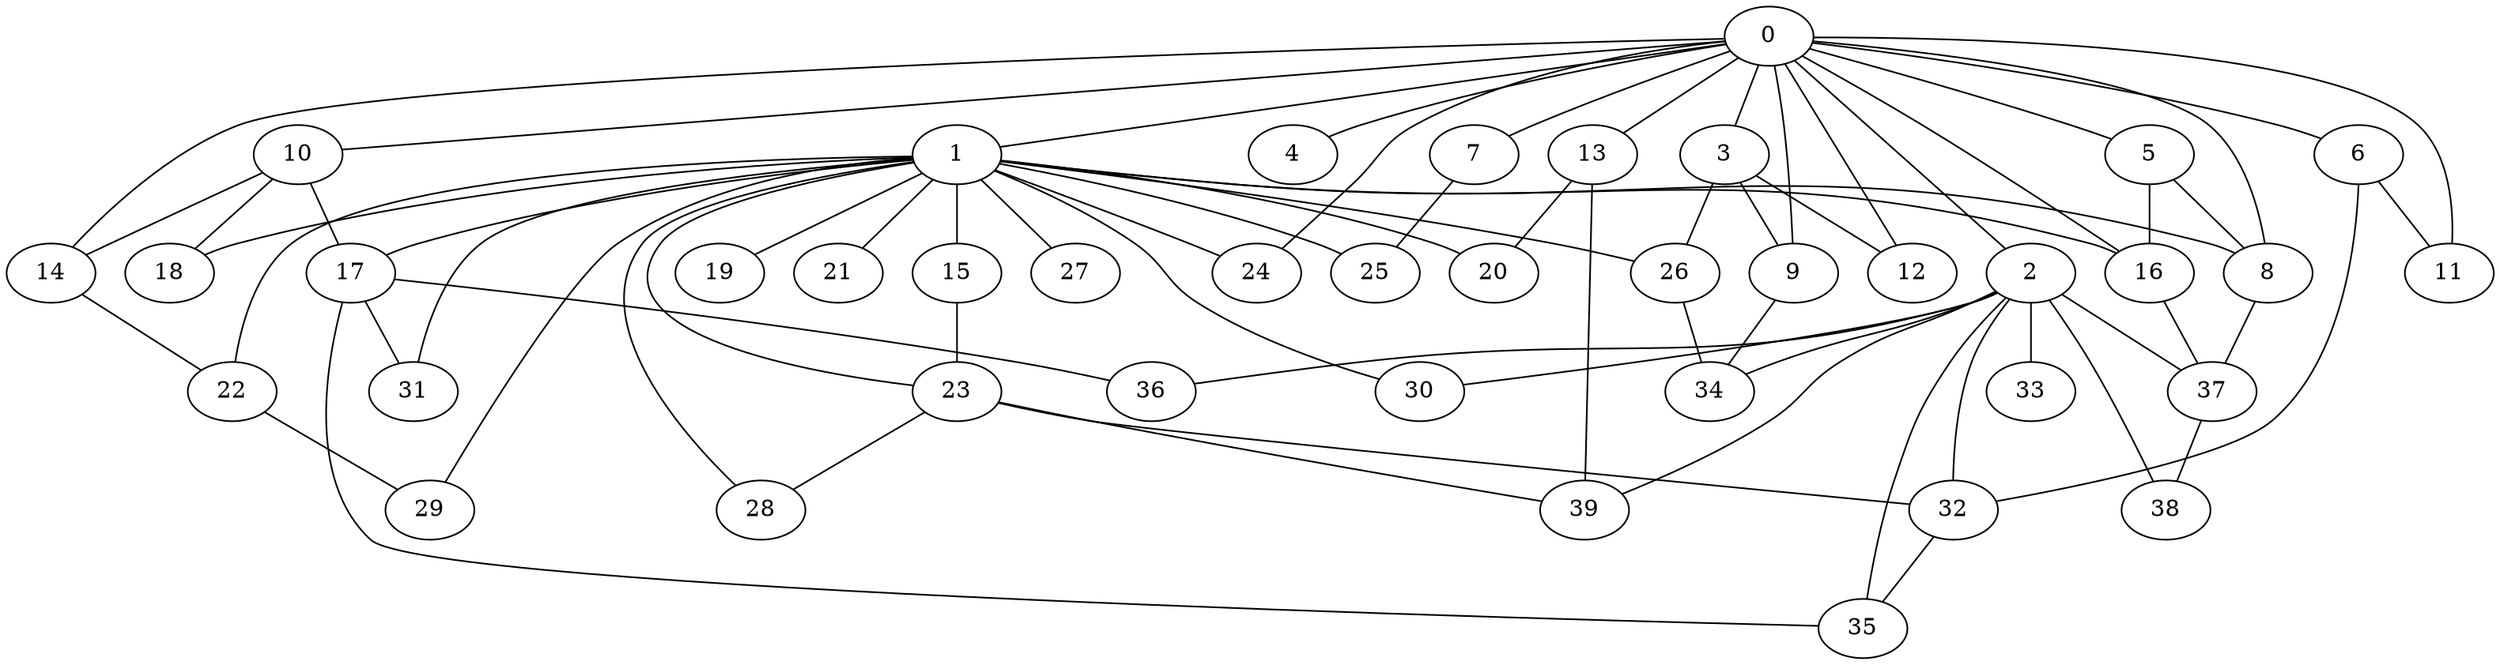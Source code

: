 
graph graphname {
    0 -- 1
0 -- 2
0 -- 3
0 -- 4
0 -- 5
0 -- 6
0 -- 7
0 -- 8
0 -- 9
0 -- 10
0 -- 11
0 -- 12
0 -- 13
0 -- 14
0 -- 24
0 -- 16
1 -- 15
1 -- 16
1 -- 17
1 -- 18
1 -- 19
1 -- 20
1 -- 21
1 -- 22
1 -- 23
1 -- 24
1 -- 25
1 -- 26
1 -- 27
1 -- 28
1 -- 29
1 -- 30
1 -- 31
1 -- 8
2 -- 32
2 -- 34
2 -- 35
2 -- 36
2 -- 37
2 -- 38
2 -- 33
2 -- 39
2 -- 30
3 -- 26
3 -- 9
3 -- 12
5 -- 8
5 -- 16
6 -- 32
6 -- 11
7 -- 25
8 -- 37
9 -- 34
10 -- 17
10 -- 18
10 -- 14
13 -- 39
13 -- 20
14 -- 22
15 -- 23
16 -- 37
17 -- 35
17 -- 36
17 -- 31
22 -- 29
23 -- 32
23 -- 39
23 -- 28
26 -- 34
32 -- 35
37 -- 38

}
